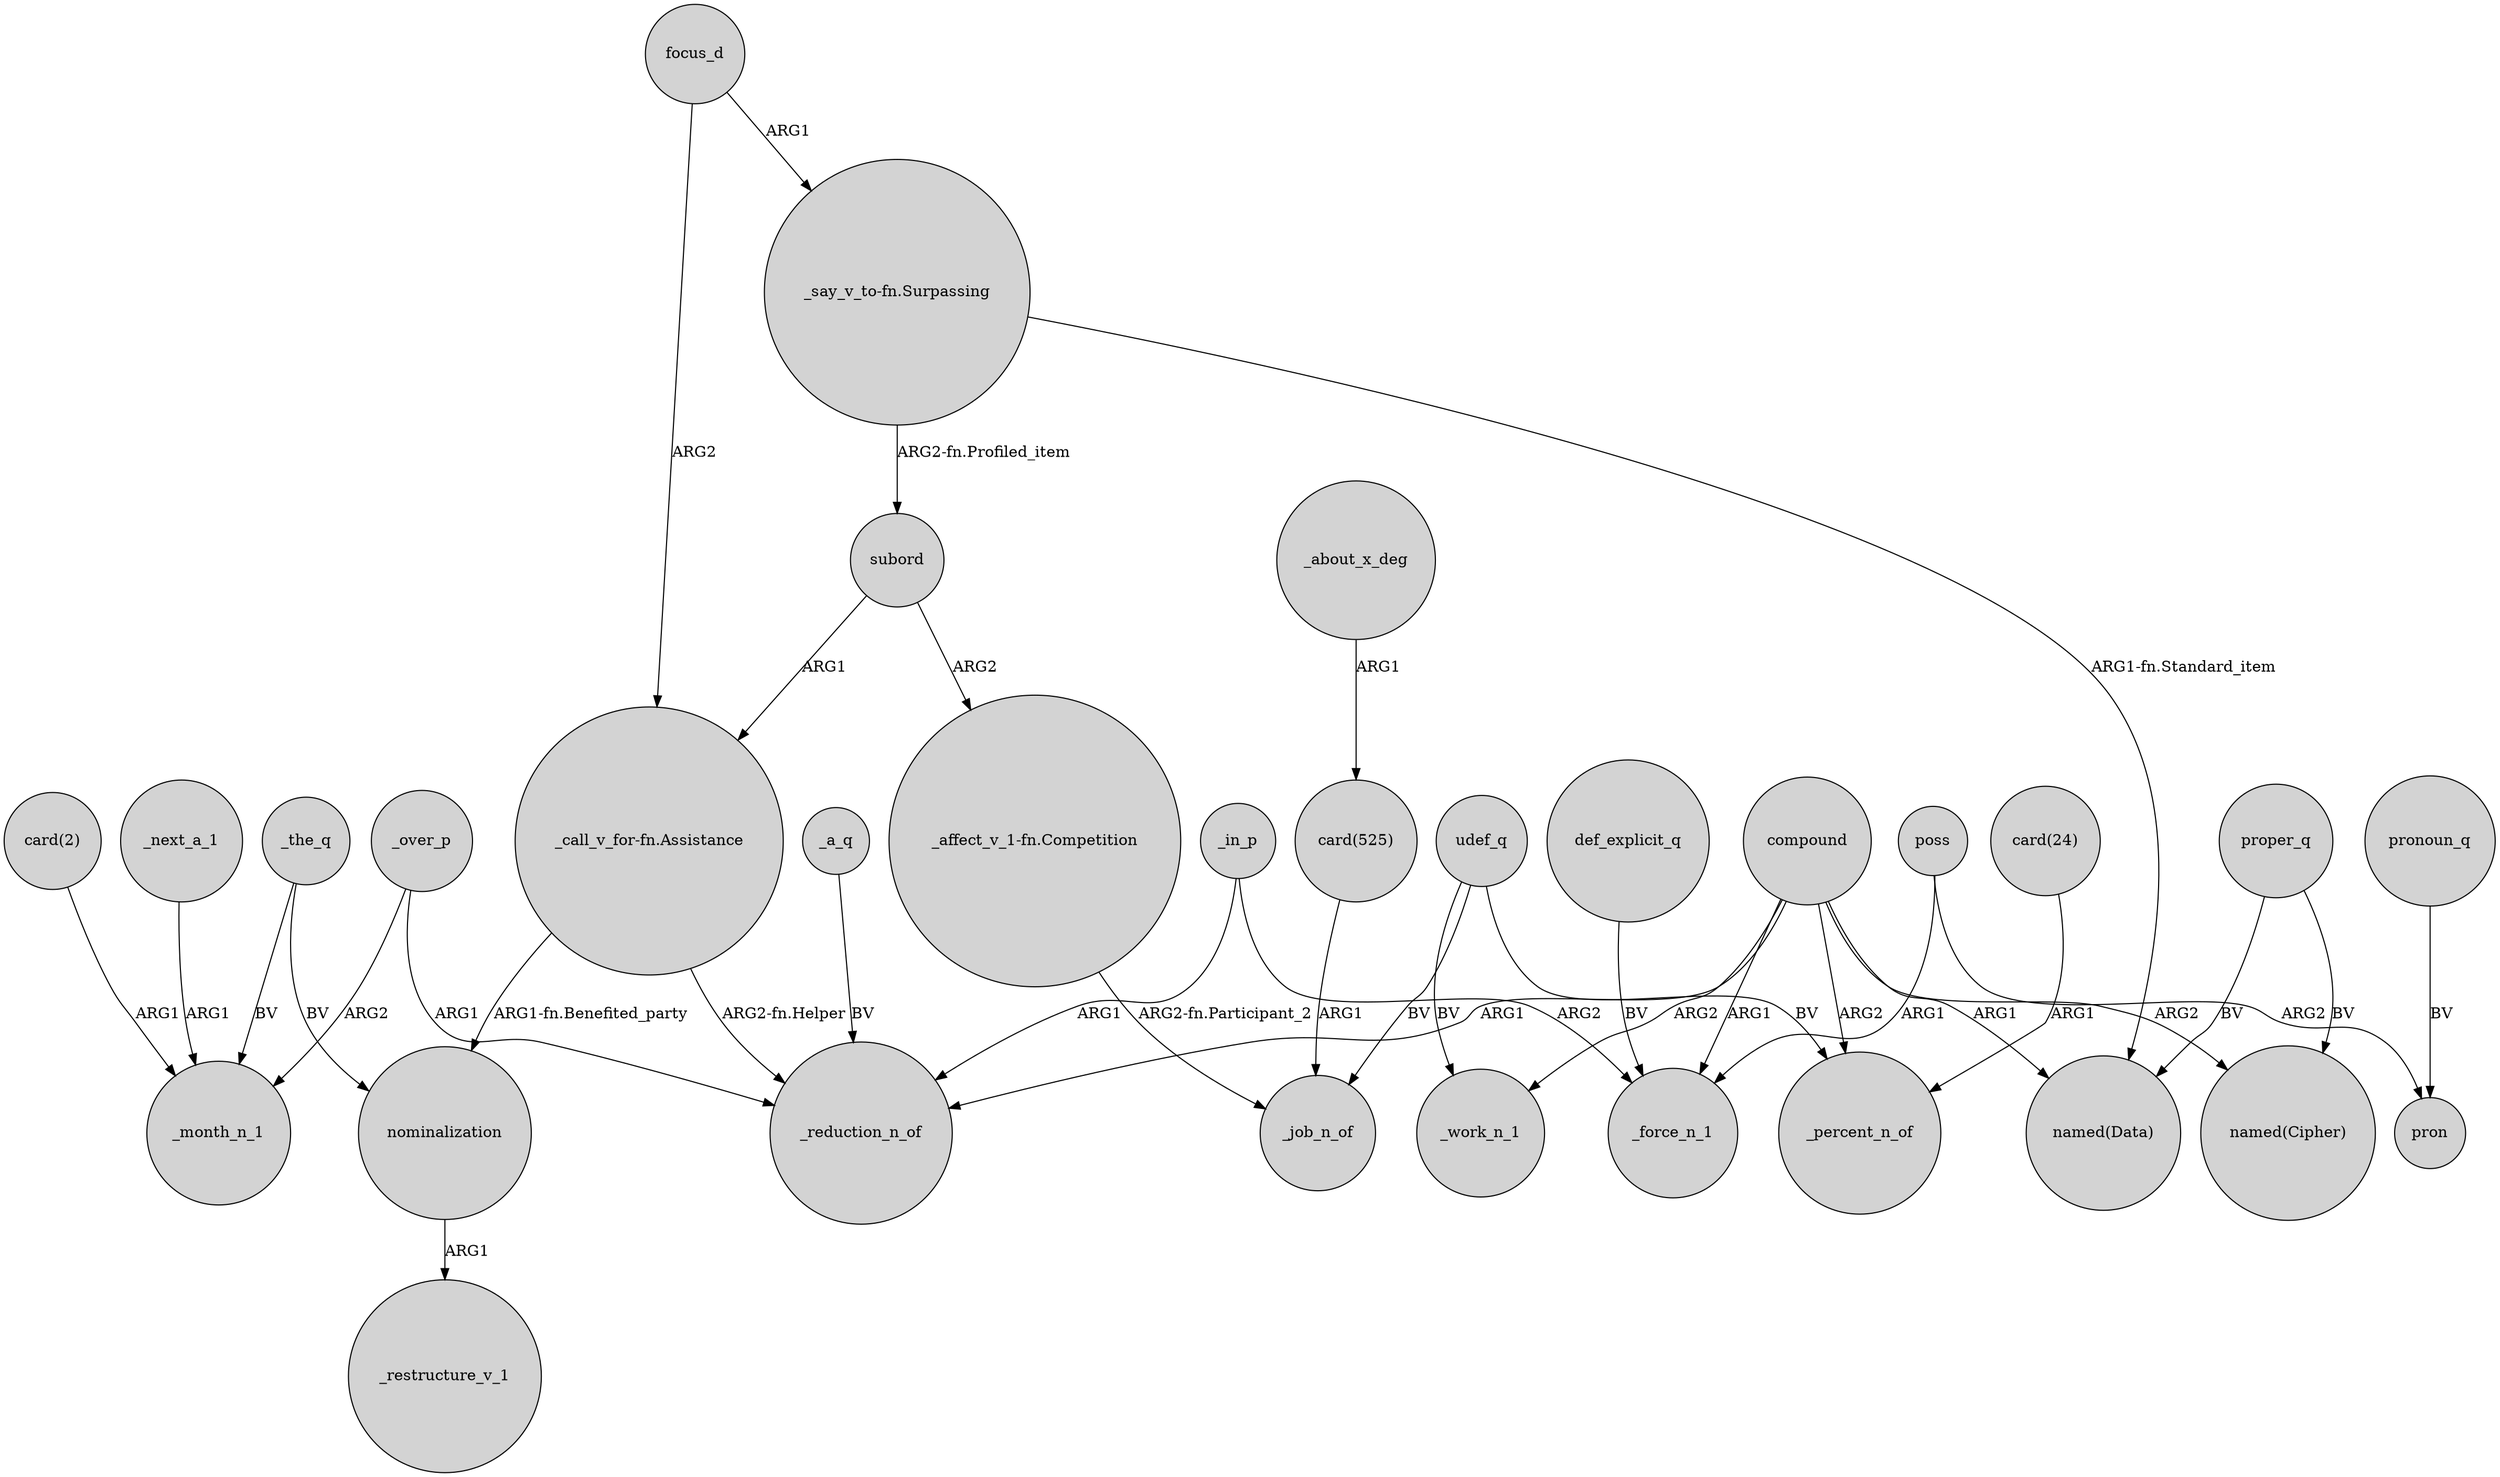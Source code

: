 digraph {
	node [shape=circle style=filled]
	udef_q -> _job_n_of [label=BV]
	_the_q -> nominalization [label=BV]
	_in_p -> _force_n_1 [label=ARG2]
	"_call_v_for-fn.Assistance" -> _reduction_n_of [label="ARG2-fn.Helper"]
	_the_q -> _month_n_1 [label=BV]
	subord -> "_call_v_for-fn.Assistance" [label=ARG1]
	focus_d -> "_call_v_for-fn.Assistance" [label=ARG2]
	def_explicit_q -> _force_n_1 [label=BV]
	compound -> _work_n_1 [label=ARG2]
	udef_q -> _work_n_1 [label=BV]
	compound -> _reduction_n_of [label=ARG1]
	proper_q -> "named(Data)" [label=BV]
	_next_a_1 -> _month_n_1 [label=ARG1]
	compound -> "named(Data)" [label=ARG1]
	compound -> _force_n_1 [label=ARG1]
	_about_x_deg -> "card(525)" [label=ARG1]
	"card(2)" -> _month_n_1 [label=ARG1]
	proper_q -> "named(Cipher)" [label=BV]
	"_say_v_to-fn.Surpassing" -> "named(Data)" [label="ARG1-fn.Standard_item"]
	pronoun_q -> pron [label=BV]
	poss -> pron [label=ARG2]
	subord -> "_affect_v_1-fn.Competition" [label=ARG2]
	nominalization -> _restructure_v_1 [label=ARG1]
	udef_q -> _percent_n_of [label=BV]
	_over_p -> _month_n_1 [label=ARG2]
	compound -> "named(Cipher)" [label=ARG2]
	_over_p -> _reduction_n_of [label=ARG1]
	compound -> _percent_n_of [label=ARG2]
	"_say_v_to-fn.Surpassing" -> subord [label="ARG2-fn.Profiled_item"]
	"card(525)" -> _job_n_of [label=ARG1]
	"_call_v_for-fn.Assistance" -> nominalization [label="ARG1-fn.Benefited_party"]
	poss -> _force_n_1 [label=ARG1]
	focus_d -> "_say_v_to-fn.Surpassing" [label=ARG1]
	"_affect_v_1-fn.Competition" -> _job_n_of [label="ARG2-fn.Participant_2"]
	_a_q -> _reduction_n_of [label=BV]
	"card(24)" -> _percent_n_of [label=ARG1]
	_in_p -> _reduction_n_of [label=ARG1]
}
